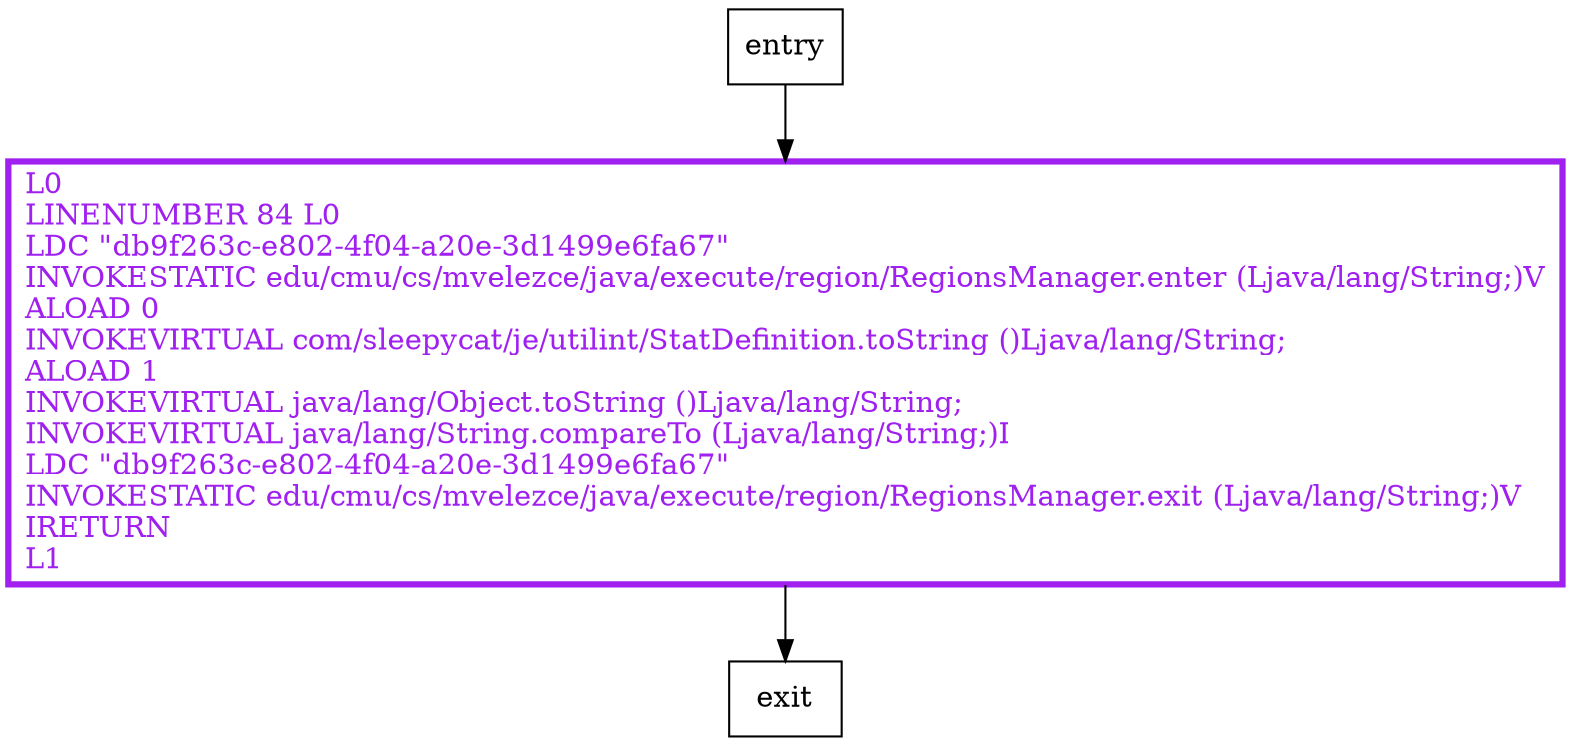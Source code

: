 digraph compareTo {
node [shape=record];
1377601327 [label="L0\lLINENUMBER 84 L0\lLDC \"db9f263c-e802-4f04-a20e-3d1499e6fa67\"\lINVOKESTATIC edu/cmu/cs/mvelezce/java/execute/region/RegionsManager.enter (Ljava/lang/String;)V\lALOAD 0\lINVOKEVIRTUAL com/sleepycat/je/utilint/StatDefinition.toString ()Ljava/lang/String;\lALOAD 1\lINVOKEVIRTUAL java/lang/Object.toString ()Ljava/lang/String;\lINVOKEVIRTUAL java/lang/String.compareTo (Ljava/lang/String;)I\lLDC \"db9f263c-e802-4f04-a20e-3d1499e6fa67\"\lINVOKESTATIC edu/cmu/cs/mvelezce/java/execute/region/RegionsManager.exit (Ljava/lang/String;)V\lIRETURN\lL1\l"];
entry;
exit;
entry -> 1377601327
1377601327 -> exit
1377601327[fontcolor="purple", penwidth=3, color="purple"];
}
